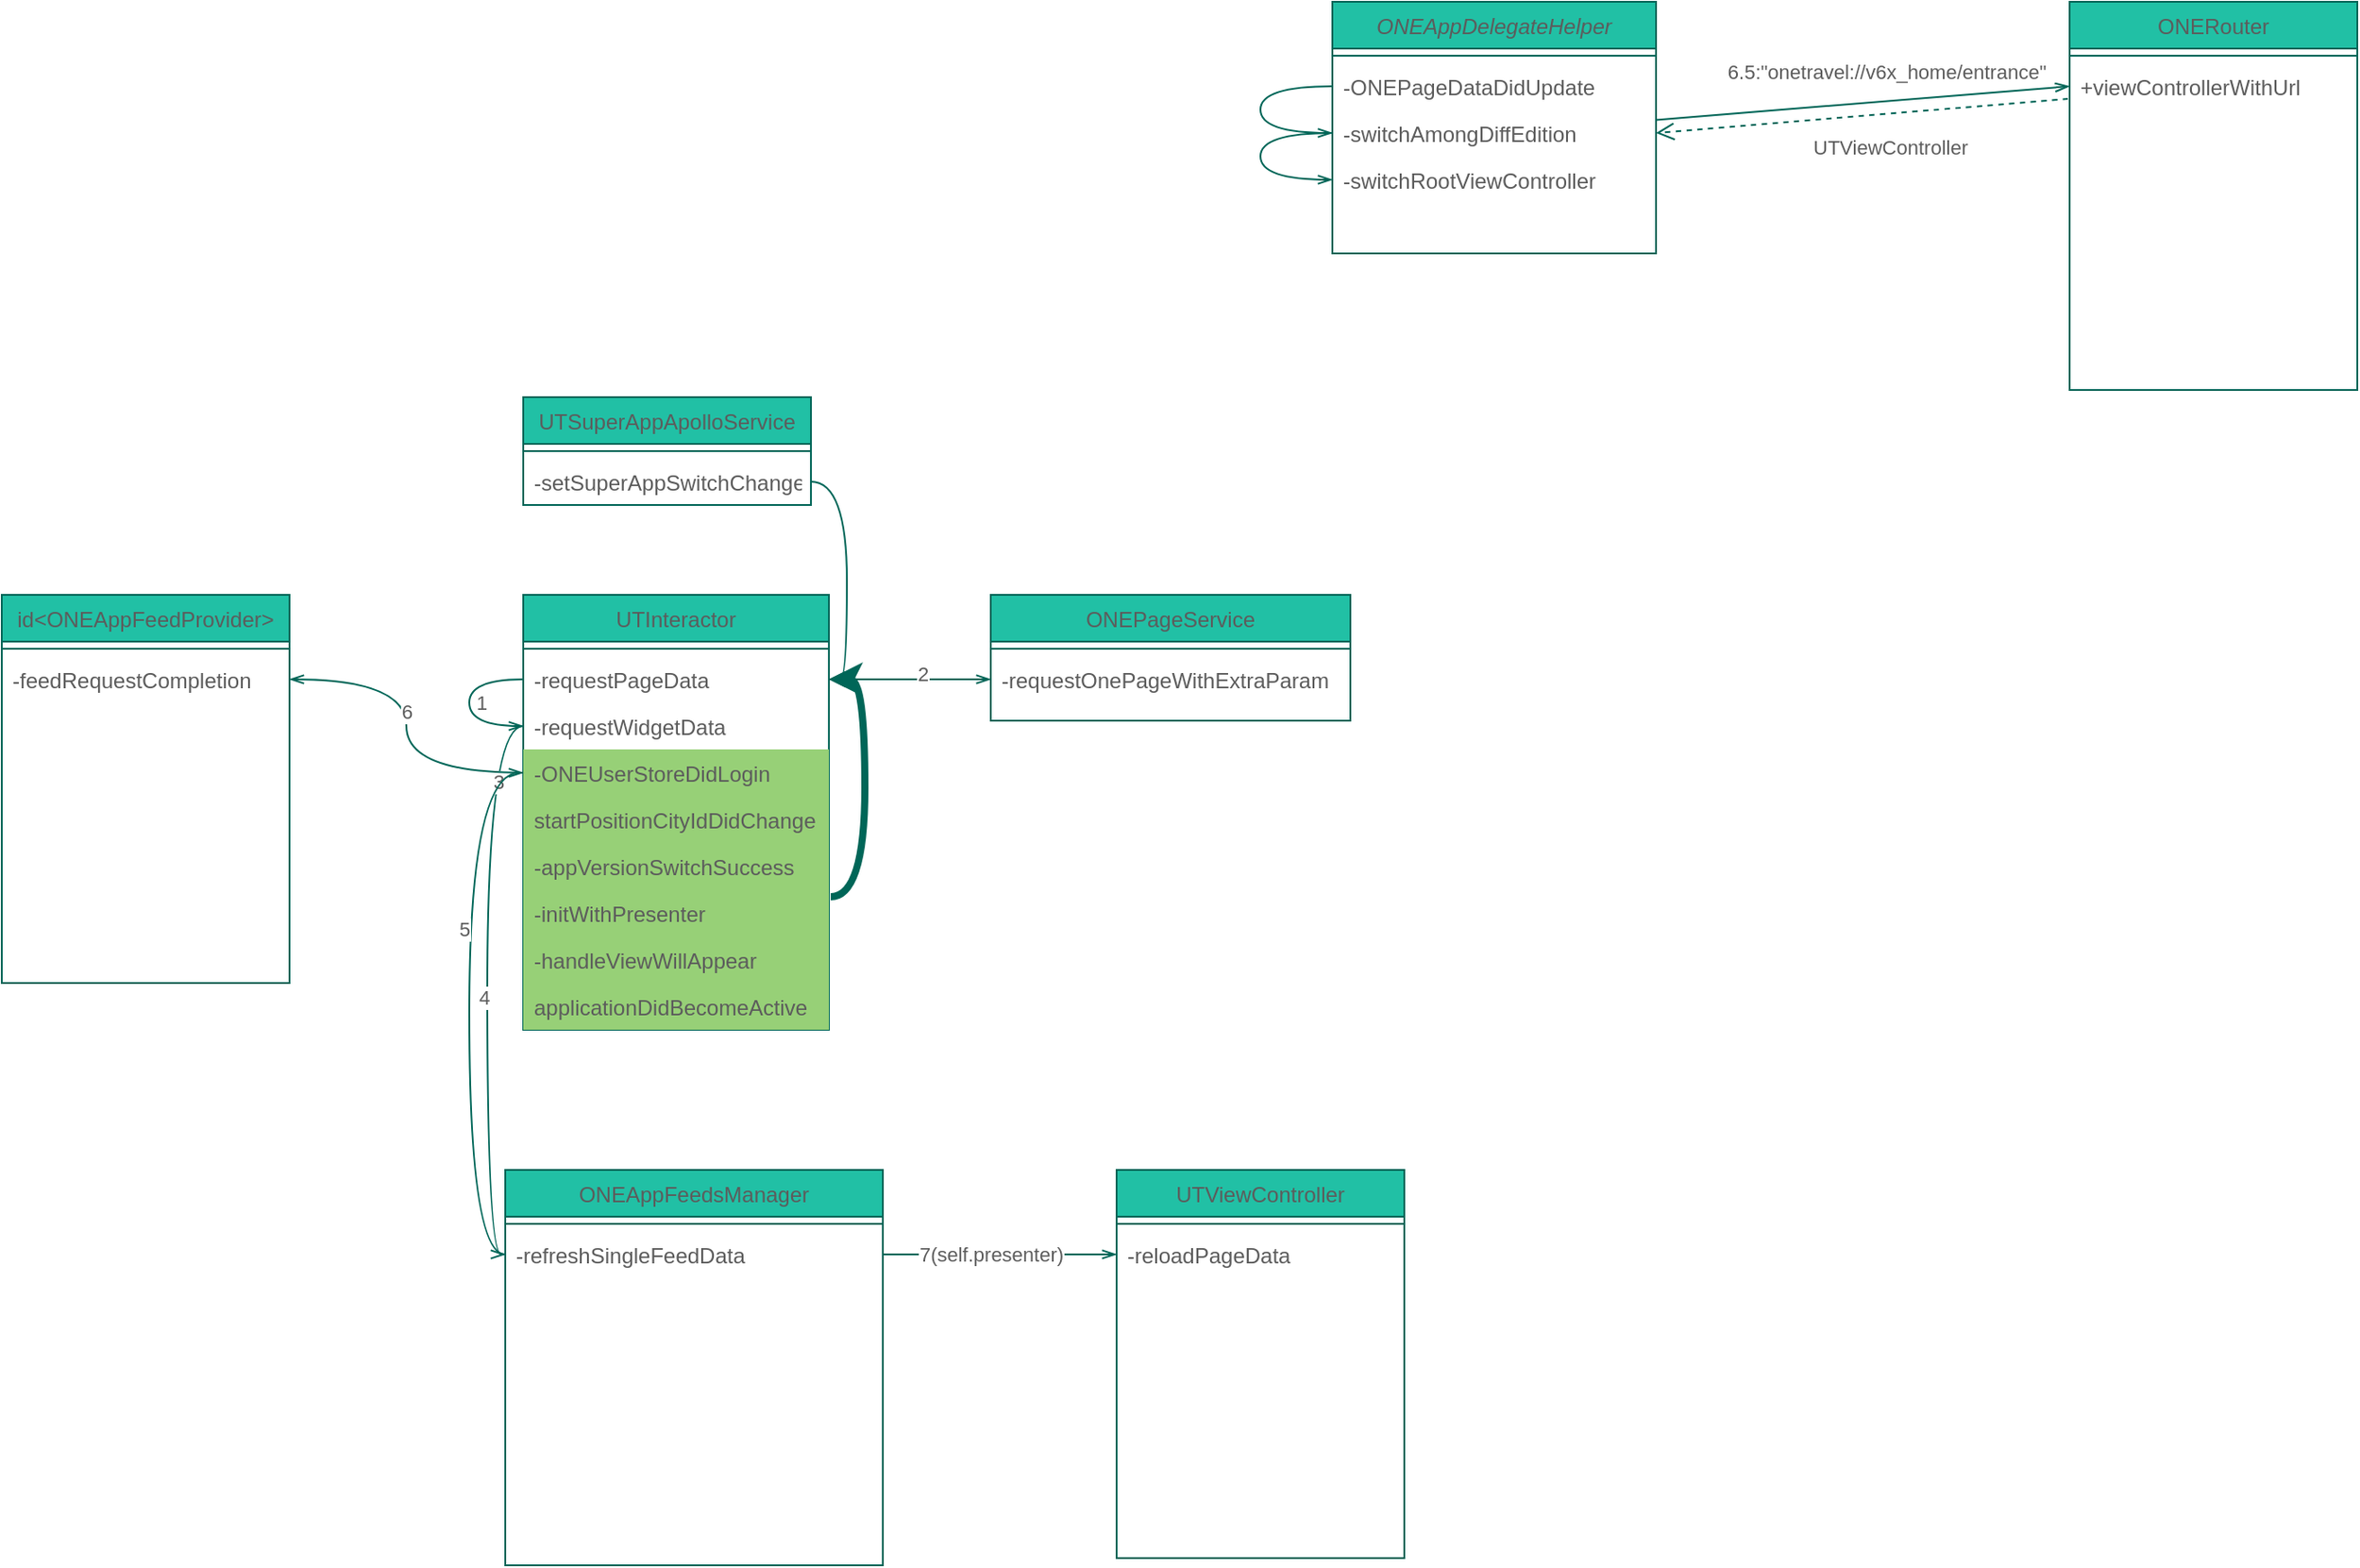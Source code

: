 <mxfile version="16.2.7" type="github">
  <diagram id="C5RBs43oDa-KdzZeNtuy" name="Page-1">
    <mxGraphModel dx="3765" dy="681" grid="1" gridSize="10" guides="1" tooltips="1" connect="1" arrows="1" fold="1" page="1" pageScale="1" pageWidth="2339" pageHeight="3300" math="0" shadow="0">
      <root>
        <mxCell id="WIyWlLk6GJQsqaUBKTNV-0" />
        <mxCell id="WIyWlLk6GJQsqaUBKTNV-1" parent="WIyWlLk6GJQsqaUBKTNV-0" />
        <mxCell id="zkfFHV4jXpPFQw0GAbJ--0" value="ONEAppDelegateHelper" style="swimlane;fontStyle=2;align=center;verticalAlign=top;childLayout=stackLayout;horizontal=1;startSize=26;horizontalStack=0;resizeParent=1;resizeLast=0;collapsible=1;marginBottom=0;rounded=0;shadow=0;strokeWidth=1;fillColor=#21C0A5;strokeColor=#006658;fontColor=#5C5C5C;" parent="WIyWlLk6GJQsqaUBKTNV-1" vertex="1">
          <mxGeometry x="680" y="40" width="180" height="140" as="geometry">
            <mxRectangle x="220" y="120" width="160" height="26" as="alternateBounds" />
          </mxGeometry>
        </mxCell>
        <mxCell id="zkfFHV4jXpPFQw0GAbJ--4" value="" style="line;html=1;strokeWidth=1;align=left;verticalAlign=middle;spacingTop=-1;spacingLeft=3;spacingRight=3;rotatable=0;labelPosition=right;points=[];portConstraint=eastwest;fillColor=#21C0A5;strokeColor=#006658;fontColor=#5C5C5C;rounded=0;" parent="zkfFHV4jXpPFQw0GAbJ--0" vertex="1">
          <mxGeometry y="26" width="180" height="8" as="geometry" />
        </mxCell>
        <mxCell id="zkfFHV4jXpPFQw0GAbJ--5" value="-ONEPageDataDidUpdate" style="text;align=left;verticalAlign=top;spacingLeft=4;spacingRight=4;overflow=hidden;rotatable=0;points=[[0,0.5],[1,0.5]];portConstraint=eastwest;fontColor=#5C5C5C;rounded=0;" parent="zkfFHV4jXpPFQw0GAbJ--0" vertex="1">
          <mxGeometry y="34" width="180" height="26" as="geometry" />
        </mxCell>
        <mxCell id="EnbTuyh9L7DMNA41FZCY-18" value="-switchAmongDiffEdition" style="text;align=left;verticalAlign=top;spacingLeft=4;spacingRight=4;overflow=hidden;rotatable=0;points=[[0,0.5],[1,0.5]];portConstraint=eastwest;fontColor=#5C5C5C;rounded=0;" vertex="1" parent="zkfFHV4jXpPFQw0GAbJ--0">
          <mxGeometry y="60" width="180" height="26" as="geometry" />
        </mxCell>
        <mxCell id="EnbTuyh9L7DMNA41FZCY-28" value="" style="edgeStyle=orthogonalEdgeStyle;html=1;align=left;spacingLeft=2;endArrow=openThin;rounded=0;exitX=0;exitY=0.5;exitDx=0;exitDy=0;entryX=0;entryY=0.5;entryDx=0;entryDy=0;endFill=0;strokeColor=#006658;fontColor=#5C5C5C;curved=1;" edge="1" target="EnbTuyh9L7DMNA41FZCY-18" parent="zkfFHV4jXpPFQw0GAbJ--0" source="zkfFHV4jXpPFQw0GAbJ--5">
          <mxGeometry relative="1" as="geometry">
            <mxPoint x="190" y="50" as="sourcePoint" />
            <Array as="points">
              <mxPoint x="-40" y="47" />
              <mxPoint x="-40" y="73" />
            </Array>
            <mxPoint y="70" as="targetPoint" />
          </mxGeometry>
        </mxCell>
        <mxCell id="EnbTuyh9L7DMNA41FZCY-39" value="-switchRootViewController" style="text;align=left;verticalAlign=top;spacingLeft=4;spacingRight=4;overflow=hidden;rotatable=0;points=[[0,0.5],[1,0.5]];portConstraint=eastwest;fontColor=#5C5C5C;rounded=0;" vertex="1" parent="zkfFHV4jXpPFQw0GAbJ--0">
          <mxGeometry y="86" width="180" height="26" as="geometry" />
        </mxCell>
        <mxCell id="EnbTuyh9L7DMNA41FZCY-40" value="" style="edgeStyle=orthogonalEdgeStyle;html=1;align=left;spacingLeft=2;endArrow=openThin;rounded=0;exitX=0;exitY=0.5;exitDx=0;exitDy=0;endFill=0;entryX=0;entryY=0.5;entryDx=0;entryDy=0;strokeColor=#006658;fontColor=#5C5C5C;curved=1;" edge="1" parent="zkfFHV4jXpPFQw0GAbJ--0" source="EnbTuyh9L7DMNA41FZCY-18" target="EnbTuyh9L7DMNA41FZCY-39">
          <mxGeometry relative="1" as="geometry">
            <mxPoint x="10" y="57" as="sourcePoint" />
            <Array as="points">
              <mxPoint x="-40" y="73" />
              <mxPoint x="-40" y="99" />
            </Array>
            <mxPoint x="-40" y="110" as="targetPoint" />
          </mxGeometry>
        </mxCell>
        <mxCell id="zkfFHV4jXpPFQw0GAbJ--17" value="ONERouter" style="swimlane;fontStyle=0;align=center;verticalAlign=top;childLayout=stackLayout;horizontal=1;startSize=26;horizontalStack=0;resizeParent=1;resizeLast=0;collapsible=1;marginBottom=0;rounded=0;shadow=0;strokeWidth=1;fillColor=#21C0A5;strokeColor=#006658;fontColor=#5C5C5C;" parent="WIyWlLk6GJQsqaUBKTNV-1" vertex="1">
          <mxGeometry x="1090" y="40" width="160" height="216" as="geometry">
            <mxRectangle x="550" y="140" width="160" height="26" as="alternateBounds" />
          </mxGeometry>
        </mxCell>
        <mxCell id="zkfFHV4jXpPFQw0GAbJ--23" value="" style="line;html=1;strokeWidth=1;align=left;verticalAlign=middle;spacingTop=-1;spacingLeft=3;spacingRight=3;rotatable=0;labelPosition=right;points=[];portConstraint=eastwest;fillColor=#21C0A5;strokeColor=#006658;fontColor=#5C5C5C;rounded=0;" parent="zkfFHV4jXpPFQw0GAbJ--17" vertex="1">
          <mxGeometry y="26" width="160" height="8" as="geometry" />
        </mxCell>
        <mxCell id="zkfFHV4jXpPFQw0GAbJ--25" value="+viewControllerWithUrl" style="text;align=left;verticalAlign=top;spacingLeft=4;spacingRight=4;overflow=hidden;rotatable=0;points=[[0,0.5],[1,0.5]];portConstraint=eastwest;fontColor=#5C5C5C;rounded=0;" parent="zkfFHV4jXpPFQw0GAbJ--17" vertex="1">
          <mxGeometry y="34" width="160" height="26" as="geometry" />
        </mxCell>
        <mxCell id="EnbTuyh9L7DMNA41FZCY-30" style="orthogonalLoop=1;jettySize=auto;html=1;entryX=0;entryY=0.5;entryDx=0;entryDy=0;fontSize=11;rounded=0;elbow=vertical;endArrow=openThin;endFill=0;strokeColor=#006658;fontColor=#5C5C5C;curved=1;" edge="1" parent="WIyWlLk6GJQsqaUBKTNV-1" source="EnbTuyh9L7DMNA41FZCY-18" target="zkfFHV4jXpPFQw0GAbJ--25">
          <mxGeometry relative="1" as="geometry" />
        </mxCell>
        <mxCell id="EnbTuyh9L7DMNA41FZCY-31" value="&lt;span style=&quot;font-size: 11px&quot;&gt;6.5:&quot;onetravel://v6x_home/entrance&quot;&lt;/span&gt;" style="edgeLabel;html=1;align=center;verticalAlign=middle;resizable=0;points=[];fontSize=11;fontColor=#5C5C5C;rounded=0;" vertex="1" connectable="0" parent="EnbTuyh9L7DMNA41FZCY-30">
          <mxGeometry x="0.11" y="2" relative="1" as="geometry">
            <mxPoint y="-15" as="offset" />
          </mxGeometry>
        </mxCell>
        <mxCell id="EnbTuyh9L7DMNA41FZCY-32" value="UTViewController" style="swimlane;fontStyle=0;align=center;verticalAlign=top;childLayout=stackLayout;horizontal=1;startSize=26;horizontalStack=0;resizeParent=1;resizeLast=0;collapsible=1;marginBottom=0;rounded=0;shadow=0;strokeWidth=1;fillColor=#21C0A5;strokeColor=#006658;fontColor=#5C5C5C;" vertex="1" parent="WIyWlLk6GJQsqaUBKTNV-1">
          <mxGeometry x="560" y="690" width="160" height="216" as="geometry">
            <mxRectangle x="550" y="140" width="160" height="26" as="alternateBounds" />
          </mxGeometry>
        </mxCell>
        <mxCell id="EnbTuyh9L7DMNA41FZCY-33" value="" style="line;html=1;strokeWidth=1;align=left;verticalAlign=middle;spacingTop=-1;spacingLeft=3;spacingRight=3;rotatable=0;labelPosition=right;points=[];portConstraint=eastwest;fillColor=#21C0A5;strokeColor=#006658;fontColor=#5C5C5C;rounded=0;" vertex="1" parent="EnbTuyh9L7DMNA41FZCY-32">
          <mxGeometry y="26" width="160" height="8" as="geometry" />
        </mxCell>
        <mxCell id="EnbTuyh9L7DMNA41FZCY-34" value="-reloadPageData" style="text;align=left;verticalAlign=top;spacingLeft=4;spacingRight=4;overflow=hidden;rotatable=0;points=[[0,0.5],[1,0.5]];portConstraint=eastwest;fontColor=#5C5C5C;rounded=0;" vertex="1" parent="EnbTuyh9L7DMNA41FZCY-32">
          <mxGeometry y="34" width="160" height="26" as="geometry" />
        </mxCell>
        <mxCell id="EnbTuyh9L7DMNA41FZCY-37" value="" style="html=1;verticalAlign=bottom;endArrow=open;dashed=1;endSize=8;exitX=-0.006;exitY=0.769;rounded=0;fontSize=11;elbow=vertical;exitDx=0;exitDy=0;entryX=1;entryY=0.5;entryDx=0;entryDy=0;exitPerimeter=0;strokeColor=#006658;fontColor=#5C5C5C;curved=1;" edge="1" source="zkfFHV4jXpPFQw0GAbJ--25" parent="WIyWlLk6GJQsqaUBKTNV-1" target="EnbTuyh9L7DMNA41FZCY-18">
          <mxGeometry relative="1" as="geometry">
            <mxPoint x="840" y="246" as="targetPoint" />
            <mxPoint x="910" y="246" as="sourcePoint" />
          </mxGeometry>
        </mxCell>
        <mxCell id="EnbTuyh9L7DMNA41FZCY-38" value="&lt;span style=&quot;font-size: 11px&quot;&gt;UTViewController&lt;/span&gt;" style="edgeLabel;html=1;align=center;verticalAlign=middle;resizable=0;points=[];fontSize=11;fontColor=#5C5C5C;rounded=0;" vertex="1" connectable="0" parent="WIyWlLk6GJQsqaUBKTNV-1">
          <mxGeometry x="990.004" y="120.003" as="geometry">
            <mxPoint y="1" as="offset" />
          </mxGeometry>
        </mxCell>
        <mxCell id="EnbTuyh9L7DMNA41FZCY-41" value="UTInteractor" style="swimlane;fontStyle=0;align=center;verticalAlign=top;childLayout=stackLayout;horizontal=1;startSize=26;horizontalStack=0;resizeParent=1;resizeLast=0;collapsible=1;marginBottom=0;rounded=0;shadow=0;strokeWidth=1;fillColor=#21C0A5;strokeColor=#006658;fontColor=#5C5C5C;" vertex="1" parent="WIyWlLk6GJQsqaUBKTNV-1">
          <mxGeometry x="230" y="370" width="170" height="242" as="geometry">
            <mxRectangle x="550" y="140" width="160" height="26" as="alternateBounds" />
          </mxGeometry>
        </mxCell>
        <mxCell id="EnbTuyh9L7DMNA41FZCY-42" value="" style="line;html=1;strokeWidth=1;align=left;verticalAlign=middle;spacingTop=-1;spacingLeft=3;spacingRight=3;rotatable=0;labelPosition=right;points=[];portConstraint=eastwest;fillColor=#21C0A5;strokeColor=#006658;fontColor=#5C5C5C;rounded=0;" vertex="1" parent="EnbTuyh9L7DMNA41FZCY-41">
          <mxGeometry y="26" width="170" height="8" as="geometry" />
        </mxCell>
        <mxCell id="EnbTuyh9L7DMNA41FZCY-43" value="-requestPageData" style="text;align=left;verticalAlign=top;spacingLeft=4;spacingRight=4;overflow=hidden;rotatable=0;points=[[0,0.5],[1,0.5]];portConstraint=eastwest;fontColor=#5C5C5C;rounded=0;" vertex="1" parent="EnbTuyh9L7DMNA41FZCY-41">
          <mxGeometry y="34" width="170" height="26" as="geometry" />
        </mxCell>
        <mxCell id="EnbTuyh9L7DMNA41FZCY-49" value="-requestWidgetData" style="text;align=left;verticalAlign=top;spacingLeft=4;spacingRight=4;overflow=hidden;rotatable=0;points=[[0,0.5],[1,0.5]];portConstraint=eastwest;fontColor=#5C5C5C;rounded=0;" vertex="1" parent="EnbTuyh9L7DMNA41FZCY-41">
          <mxGeometry y="60" width="170" height="26" as="geometry" />
        </mxCell>
        <mxCell id="EnbTuyh9L7DMNA41FZCY-50" value="1" style="edgeStyle=orthogonalEdgeStyle;html=1;align=left;spacingLeft=2;endArrow=openThin;rounded=0;exitX=0;exitY=0.5;exitDx=0;exitDy=0;entryX=0;entryY=0.5;entryDx=0;entryDy=0;endFill=0;strokeColor=#006658;fontColor=#5C5C5C;curved=1;" edge="1" parent="EnbTuyh9L7DMNA41FZCY-41" source="EnbTuyh9L7DMNA41FZCY-43" target="EnbTuyh9L7DMNA41FZCY-49">
          <mxGeometry relative="1" as="geometry">
            <mxPoint y="40" as="sourcePoint" />
            <Array as="points">
              <mxPoint x="-30" y="47" />
              <mxPoint x="-30" y="73" />
            </Array>
            <mxPoint y="66" as="targetPoint" />
          </mxGeometry>
        </mxCell>
        <mxCell id="EnbTuyh9L7DMNA41FZCY-56" value="-ONEUserStoreDidLogin" style="text;align=left;verticalAlign=top;spacingLeft=4;spacingRight=4;overflow=hidden;rotatable=0;points=[[0,0.5],[1,0.5]];portConstraint=eastwest;fontColor=#5C5C5C;rounded=0;fillColor=#97D077;gradientColor=none;shadow=0;sketch=0;glass=0;" vertex="1" parent="EnbTuyh9L7DMNA41FZCY-41">
          <mxGeometry y="86" width="170" height="26" as="geometry" />
        </mxCell>
        <mxCell id="EnbTuyh9L7DMNA41FZCY-69" value="startPositionCityIdDidChange" style="text;align=left;verticalAlign=top;spacingLeft=4;spacingRight=4;overflow=hidden;rotatable=0;points=[[0,0.5],[1,0.5]];portConstraint=eastwest;fontColor=#5C5C5C;rounded=0;fillColor=#97D077;gradientColor=none;shadow=0;sketch=0;" vertex="1" parent="EnbTuyh9L7DMNA41FZCY-41">
          <mxGeometry y="112" width="170" height="26" as="geometry" />
        </mxCell>
        <mxCell id="EnbTuyh9L7DMNA41FZCY-76" style="edgeStyle=orthogonalEdgeStyle;curved=1;orthogonalLoop=1;jettySize=auto;html=1;entryX=1;entryY=0.5;entryDx=0;entryDy=0;fontColor=#5C5C5C;strokeColor=#006658;fillColor=#21C0A5;exitX=1.006;exitY=1.154;exitDx=0;exitDy=0;exitPerimeter=0;strokeWidth=4;" edge="1" parent="EnbTuyh9L7DMNA41FZCY-41" source="EnbTuyh9L7DMNA41FZCY-70" target="EnbTuyh9L7DMNA41FZCY-43">
          <mxGeometry relative="1" as="geometry">
            <Array as="points">
              <mxPoint x="190" y="168" />
              <mxPoint x="190" y="47" />
            </Array>
          </mxGeometry>
        </mxCell>
        <mxCell id="EnbTuyh9L7DMNA41FZCY-70" value="-appVersionSwitchSuccess&#xa;" style="text;align=left;verticalAlign=top;spacingLeft=4;spacingRight=4;overflow=hidden;rotatable=0;points=[[0,0.5],[1,0.5]];portConstraint=eastwest;fontColor=#5C5C5C;rounded=0;fillColor=#97D077;gradientColor=none;shadow=0;sketch=0;" vertex="1" parent="EnbTuyh9L7DMNA41FZCY-41">
          <mxGeometry y="138" width="170" height="26" as="geometry" />
        </mxCell>
        <mxCell id="EnbTuyh9L7DMNA41FZCY-71" value="-initWithPresenter" style="text;align=left;verticalAlign=top;spacingLeft=4;spacingRight=4;overflow=hidden;rotatable=0;points=[[0,0.5],[1,0.5]];portConstraint=eastwest;fontColor=#5C5C5C;rounded=0;fillColor=#97D077;gradientColor=none;shadow=0;sketch=0;" vertex="1" parent="EnbTuyh9L7DMNA41FZCY-41">
          <mxGeometry y="164" width="170" height="26" as="geometry" />
        </mxCell>
        <mxCell id="EnbTuyh9L7DMNA41FZCY-72" value="-handleViewWillAppear&#xa;&#xa;" style="text;align=left;verticalAlign=top;spacingLeft=4;spacingRight=4;overflow=hidden;rotatable=0;points=[[0,0.5],[1,0.5]];portConstraint=eastwest;fontColor=#5C5C5C;rounded=0;fillColor=#97D077;gradientColor=none;shadow=0;sketch=0;" vertex="1" parent="EnbTuyh9L7DMNA41FZCY-41">
          <mxGeometry y="190" width="170" height="26" as="geometry" />
        </mxCell>
        <mxCell id="EnbTuyh9L7DMNA41FZCY-84" value="applicationDidBecomeActive" style="text;align=left;verticalAlign=top;spacingLeft=4;spacingRight=4;overflow=hidden;rotatable=0;points=[[0,0.5],[1,0.5]];portConstraint=eastwest;fontColor=#5C5C5C;rounded=0;fillColor=#97D077;gradientColor=none;shadow=0;sketch=0;" vertex="1" parent="EnbTuyh9L7DMNA41FZCY-41">
          <mxGeometry y="216" width="170" height="26" as="geometry" />
        </mxCell>
        <mxCell id="EnbTuyh9L7DMNA41FZCY-44" value="ONEPageService" style="swimlane;fontStyle=0;align=center;verticalAlign=top;childLayout=stackLayout;horizontal=1;startSize=26;horizontalStack=0;resizeParent=1;resizeLast=0;collapsible=1;marginBottom=0;rounded=0;shadow=0;strokeWidth=1;fillColor=#21C0A5;strokeColor=#006658;fontColor=#5C5C5C;" vertex="1" parent="WIyWlLk6GJQsqaUBKTNV-1">
          <mxGeometry x="490" y="370" width="200" height="70" as="geometry">
            <mxRectangle x="550" y="140" width="160" height="26" as="alternateBounds" />
          </mxGeometry>
        </mxCell>
        <mxCell id="EnbTuyh9L7DMNA41FZCY-45" value="" style="line;html=1;strokeWidth=1;align=left;verticalAlign=middle;spacingTop=-1;spacingLeft=3;spacingRight=3;rotatable=0;labelPosition=right;points=[];portConstraint=eastwest;fillColor=#21C0A5;strokeColor=#006658;fontColor=#5C5C5C;rounded=0;" vertex="1" parent="EnbTuyh9L7DMNA41FZCY-44">
          <mxGeometry y="26" width="200" height="8" as="geometry" />
        </mxCell>
        <mxCell id="EnbTuyh9L7DMNA41FZCY-47" value="-requestOnePageWithExtraParam" style="text;align=left;verticalAlign=top;spacingLeft=4;spacingRight=4;overflow=hidden;rotatable=0;points=[[0,0.5],[1,0.5]];portConstraint=eastwest;fontColor=#5C5C5C;rounded=0;" vertex="1" parent="EnbTuyh9L7DMNA41FZCY-44">
          <mxGeometry y="34" width="200" height="26" as="geometry" />
        </mxCell>
        <mxCell id="EnbTuyh9L7DMNA41FZCY-48" style="edgeStyle=none;rounded=0;orthogonalLoop=1;jettySize=auto;html=1;entryX=0;entryY=0.5;entryDx=0;entryDy=0;fontSize=11;endArrow=openThin;endFill=0;elbow=vertical;strokeColor=#006658;fontColor=#5C5C5C;curved=1;" edge="1" parent="WIyWlLk6GJQsqaUBKTNV-1" target="EnbTuyh9L7DMNA41FZCY-47">
          <mxGeometry relative="1" as="geometry">
            <mxPoint x="400" y="417" as="sourcePoint" />
          </mxGeometry>
        </mxCell>
        <mxCell id="EnbTuyh9L7DMNA41FZCY-58" value="2" style="edgeLabel;html=1;align=center;verticalAlign=middle;resizable=0;points=[];fontSize=11;fontColor=#5C5C5C;rounded=0;" vertex="1" connectable="0" parent="EnbTuyh9L7DMNA41FZCY-48">
          <mxGeometry x="0.14" y="3" relative="1" as="geometry">
            <mxPoint as="offset" />
          </mxGeometry>
        </mxCell>
        <mxCell id="EnbTuyh9L7DMNA41FZCY-51" value="ONEAppFeedsManager&#xa;" style="swimlane;fontStyle=0;align=center;verticalAlign=top;childLayout=stackLayout;horizontal=1;startSize=26;horizontalStack=0;resizeParent=1;resizeLast=0;collapsible=1;marginBottom=0;rounded=0;shadow=0;strokeWidth=1;fillColor=#21C0A5;strokeColor=#006658;fontColor=#5C5C5C;" vertex="1" parent="WIyWlLk6GJQsqaUBKTNV-1">
          <mxGeometry x="220" y="690" width="210" height="220" as="geometry">
            <mxRectangle x="550" y="140" width="160" height="26" as="alternateBounds" />
          </mxGeometry>
        </mxCell>
        <mxCell id="EnbTuyh9L7DMNA41FZCY-52" value="" style="line;html=1;strokeWidth=1;align=left;verticalAlign=middle;spacingTop=-1;spacingLeft=3;spacingRight=3;rotatable=0;labelPosition=right;points=[];portConstraint=eastwest;fillColor=#21C0A5;strokeColor=#006658;fontColor=#5C5C5C;rounded=0;" vertex="1" parent="EnbTuyh9L7DMNA41FZCY-51">
          <mxGeometry y="26" width="210" height="8" as="geometry" />
        </mxCell>
        <mxCell id="EnbTuyh9L7DMNA41FZCY-53" value="-refreshSingleFeedData" style="text;align=left;verticalAlign=top;spacingLeft=4;spacingRight=4;overflow=hidden;rotatable=0;points=[[0,0.5],[1,0.5]];portConstraint=eastwest;fontColor=#5C5C5C;rounded=0;" vertex="1" parent="EnbTuyh9L7DMNA41FZCY-51">
          <mxGeometry y="34" width="210" height="26" as="geometry" />
        </mxCell>
        <mxCell id="EnbTuyh9L7DMNA41FZCY-55" style="edgeStyle=orthogonalEdgeStyle;rounded=0;orthogonalLoop=1;jettySize=auto;html=1;exitX=0;exitY=0.5;exitDx=0;exitDy=0;entryX=0;entryY=0.5;entryDx=0;entryDy=0;fontSize=11;endArrow=openThin;endFill=0;elbow=vertical;strokeColor=#006658;fontColor=#5C5C5C;curved=1;" edge="1" parent="WIyWlLk6GJQsqaUBKTNV-1" source="EnbTuyh9L7DMNA41FZCY-49" target="EnbTuyh9L7DMNA41FZCY-53">
          <mxGeometry relative="1" as="geometry" />
        </mxCell>
        <mxCell id="EnbTuyh9L7DMNA41FZCY-59" value="3" style="edgeLabel;html=1;align=center;verticalAlign=middle;resizable=0;points=[];fontSize=11;fontColor=#5C5C5C;rounded=0;" vertex="1" connectable="0" parent="EnbTuyh9L7DMNA41FZCY-55">
          <mxGeometry x="-0.689" y="6" relative="1" as="geometry">
            <mxPoint as="offset" />
          </mxGeometry>
        </mxCell>
        <mxCell id="EnbTuyh9L7DMNA41FZCY-60" value="4" style="edgeLabel;html=1;align=center;verticalAlign=middle;resizable=0;points=[];fontSize=11;fontColor=#5C5C5C;rounded=0;" vertex="1" connectable="0" parent="EnbTuyh9L7DMNA41FZCY-55">
          <mxGeometry x="0.053" y="-2" relative="1" as="geometry">
            <mxPoint as="offset" />
          </mxGeometry>
        </mxCell>
        <mxCell id="EnbTuyh9L7DMNA41FZCY-57" style="edgeStyle=orthogonalEdgeStyle;rounded=0;orthogonalLoop=1;jettySize=auto;html=1;entryX=0;entryY=0.5;entryDx=0;entryDy=0;fontSize=11;endArrow=openThin;endFill=0;elbow=vertical;strokeColor=#006658;fontColor=#5C5C5C;curved=1;" edge="1" parent="WIyWlLk6GJQsqaUBKTNV-1" source="EnbTuyh9L7DMNA41FZCY-53" target="EnbTuyh9L7DMNA41FZCY-56">
          <mxGeometry relative="1" as="geometry" />
        </mxCell>
        <mxCell id="EnbTuyh9L7DMNA41FZCY-61" value="5" style="edgeLabel;html=1;align=center;verticalAlign=middle;resizable=0;points=[];fontSize=11;fontColor=#5C5C5C;rounded=0;" vertex="1" connectable="0" parent="EnbTuyh9L7DMNA41FZCY-57">
          <mxGeometry x="0.264" y="3" relative="1" as="geometry">
            <mxPoint as="offset" />
          </mxGeometry>
        </mxCell>
        <mxCell id="EnbTuyh9L7DMNA41FZCY-62" style="edgeStyle=orthogonalEdgeStyle;rounded=0;orthogonalLoop=1;jettySize=auto;html=1;entryX=0;entryY=0.5;entryDx=0;entryDy=0;fontSize=11;endArrow=openThin;endFill=0;elbow=vertical;strokeColor=#006658;fontColor=#5C5C5C;curved=1;" edge="1" parent="WIyWlLk6GJQsqaUBKTNV-1" source="EnbTuyh9L7DMNA41FZCY-53" target="EnbTuyh9L7DMNA41FZCY-34">
          <mxGeometry relative="1" as="geometry" />
        </mxCell>
        <mxCell id="EnbTuyh9L7DMNA41FZCY-63" value="7(self.presenter)" style="edgeLabel;html=1;align=center;verticalAlign=middle;resizable=0;points=[];fontSize=11;fontColor=#5C5C5C;rounded=0;" vertex="1" connectable="0" parent="EnbTuyh9L7DMNA41FZCY-62">
          <mxGeometry x="0.378" y="4" relative="1" as="geometry">
            <mxPoint x="-30" y="4" as="offset" />
          </mxGeometry>
        </mxCell>
        <mxCell id="EnbTuyh9L7DMNA41FZCY-64" value="id&lt;ONEAppFeedProvider&gt;" style="swimlane;fontStyle=0;align=center;verticalAlign=top;childLayout=stackLayout;horizontal=1;startSize=26;horizontalStack=0;resizeParent=1;resizeLast=0;collapsible=1;marginBottom=0;rounded=0;shadow=0;strokeWidth=1;fillColor=#21C0A5;strokeColor=#006658;fontColor=#5C5C5C;" vertex="1" parent="WIyWlLk6GJQsqaUBKTNV-1">
          <mxGeometry x="-60" y="370" width="160" height="216" as="geometry">
            <mxRectangle x="550" y="140" width="160" height="26" as="alternateBounds" />
          </mxGeometry>
        </mxCell>
        <mxCell id="EnbTuyh9L7DMNA41FZCY-65" value="" style="line;html=1;strokeWidth=1;align=left;verticalAlign=middle;spacingTop=-1;spacingLeft=3;spacingRight=3;rotatable=0;labelPosition=right;points=[];portConstraint=eastwest;fillColor=#21C0A5;strokeColor=#006658;fontColor=#5C5C5C;rounded=0;" vertex="1" parent="EnbTuyh9L7DMNA41FZCY-64">
          <mxGeometry y="26" width="160" height="8" as="geometry" />
        </mxCell>
        <mxCell id="EnbTuyh9L7DMNA41FZCY-66" value="-feedRequestCompletion" style="text;align=left;verticalAlign=top;spacingLeft=4;spacingRight=4;overflow=hidden;rotatable=0;points=[[0,0.5],[1,0.5]];portConstraint=eastwest;fontColor=#5C5C5C;rounded=0;" vertex="1" parent="EnbTuyh9L7DMNA41FZCY-64">
          <mxGeometry y="34" width="160" height="26" as="geometry" />
        </mxCell>
        <mxCell id="EnbTuyh9L7DMNA41FZCY-67" style="edgeStyle=orthogonalEdgeStyle;rounded=0;orthogonalLoop=1;jettySize=auto;html=1;entryX=1;entryY=0.5;entryDx=0;entryDy=0;fontSize=11;endArrow=openThin;endFill=0;elbow=vertical;strokeColor=#006658;fontColor=#5C5C5C;curved=1;" edge="1" parent="WIyWlLk6GJQsqaUBKTNV-1" source="EnbTuyh9L7DMNA41FZCY-56" target="EnbTuyh9L7DMNA41FZCY-66">
          <mxGeometry relative="1" as="geometry" />
        </mxCell>
        <mxCell id="EnbTuyh9L7DMNA41FZCY-68" value="6" style="edgeLabel;html=1;align=center;verticalAlign=middle;resizable=0;points=[];fontSize=11;fontColor=#5C5C5C;rounded=0;" vertex="1" connectable="0" parent="EnbTuyh9L7DMNA41FZCY-67">
          <mxGeometry x="0.088" relative="1" as="geometry">
            <mxPoint as="offset" />
          </mxGeometry>
        </mxCell>
        <mxCell id="EnbTuyh9L7DMNA41FZCY-80" value="UTSuperAppApolloService" style="swimlane;fontStyle=0;align=center;verticalAlign=top;childLayout=stackLayout;horizontal=1;startSize=26;horizontalStack=0;resizeParent=1;resizeLast=0;collapsible=1;marginBottom=0;rounded=0;shadow=0;strokeWidth=1;fillColor=#21C0A5;strokeColor=#006658;fontColor=#5C5C5C;" vertex="1" parent="WIyWlLk6GJQsqaUBKTNV-1">
          <mxGeometry x="230" y="260" width="160" height="60" as="geometry">
            <mxRectangle x="550" y="140" width="160" height="26" as="alternateBounds" />
          </mxGeometry>
        </mxCell>
        <mxCell id="EnbTuyh9L7DMNA41FZCY-81" value="" style="line;html=1;strokeWidth=1;align=left;verticalAlign=middle;spacingTop=-1;spacingLeft=3;spacingRight=3;rotatable=0;labelPosition=right;points=[];portConstraint=eastwest;fillColor=#21C0A5;strokeColor=#006658;fontColor=#5C5C5C;rounded=0;" vertex="1" parent="EnbTuyh9L7DMNA41FZCY-80">
          <mxGeometry y="26" width="160" height="8" as="geometry" />
        </mxCell>
        <mxCell id="EnbTuyh9L7DMNA41FZCY-82" value="-setSuperAppSwitchChanged&#xa;&#xa;" style="text;align=left;verticalAlign=top;spacingLeft=4;spacingRight=4;overflow=hidden;rotatable=0;points=[[0,0.5],[1,0.5]];portConstraint=eastwest;fontColor=#5C5C5C;rounded=0;" vertex="1" parent="EnbTuyh9L7DMNA41FZCY-80">
          <mxGeometry y="34" width="160" height="26" as="geometry" />
        </mxCell>
        <mxCell id="EnbTuyh9L7DMNA41FZCY-83" style="edgeStyle=orthogonalEdgeStyle;curved=1;orthogonalLoop=1;jettySize=auto;html=1;fontColor=#5C5C5C;strokeColor=#006658;fillColor=#21C0A5;entryX=1;entryY=0.5;entryDx=0;entryDy=0;" edge="1" parent="WIyWlLk6GJQsqaUBKTNV-1" source="EnbTuyh9L7DMNA41FZCY-82" target="EnbTuyh9L7DMNA41FZCY-43">
          <mxGeometry relative="1" as="geometry">
            <mxPoint x="400" y="420" as="targetPoint" />
            <Array as="points">
              <mxPoint x="410" y="307" />
              <mxPoint x="410" y="417" />
            </Array>
          </mxGeometry>
        </mxCell>
      </root>
    </mxGraphModel>
  </diagram>
</mxfile>
